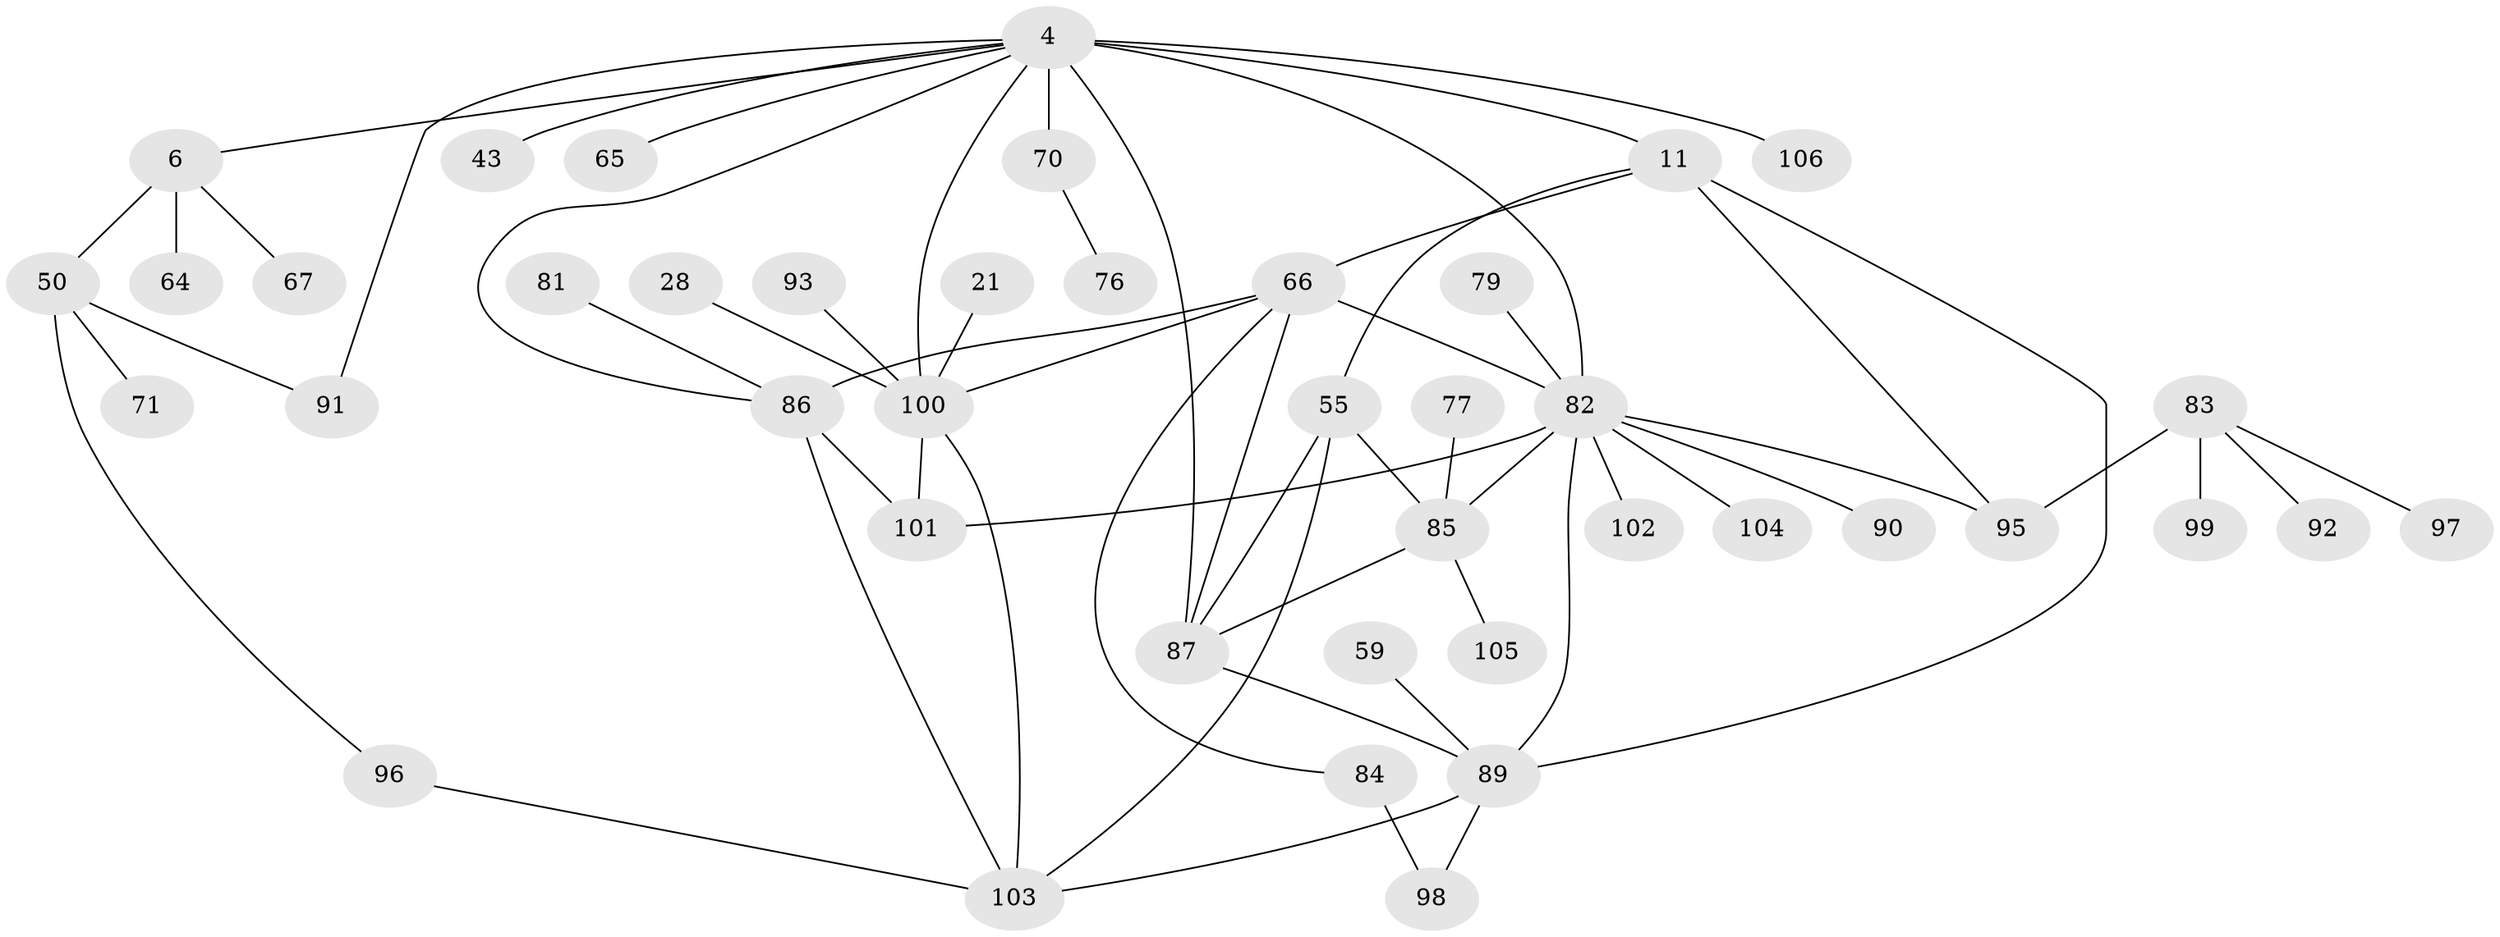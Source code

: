 // original degree distribution, {7: 0.04716981132075472, 8: 0.009433962264150943, 4: 0.12264150943396226, 3: 0.20754716981132076, 5: 0.04716981132075472, 2: 0.2641509433962264, 1: 0.3018867924528302}
// Generated by graph-tools (version 1.1) at 2025/46/03/04/25 21:46:03]
// undirected, 42 vertices, 59 edges
graph export_dot {
graph [start="1"]
  node [color=gray90,style=filled];
  4 [super="+1+3"];
  6;
  11;
  21;
  28;
  43;
  50 [super="+25"];
  55 [super="+49"];
  59;
  64;
  65 [super="+14"];
  66 [super="+42+52"];
  67;
  70 [super="+7+68"];
  71;
  76;
  77 [super="+75"];
  79;
  81;
  82 [super="+35+56"];
  83 [super="+54"];
  84;
  85 [super="+73"];
  86 [super="+12+19+46"];
  87 [super="+37+78+69+40"];
  89 [super="+38+48+31+30"];
  90;
  91 [super="+60"];
  92;
  93;
  95 [super="+27+13"];
  96 [super="+80"];
  97 [super="+62"];
  98 [super="+57"];
  99;
  100 [super="+8"];
  101 [super="+36+18+51+53"];
  102;
  103 [super="+94"];
  104;
  105;
  106;
  4 -- 100 [weight=2];
  4 -- 6;
  4 -- 43;
  4 -- 106;
  4 -- 11;
  4 -- 70 [weight=2];
  4 -- 82 [weight=3];
  4 -- 65;
  4 -- 86;
  4 -- 87;
  4 -- 91;
  6 -- 64;
  6 -- 67;
  6 -- 50 [weight=2];
  11 -- 55 [weight=2];
  11 -- 89;
  11 -- 66;
  11 -- 95 [weight=2];
  21 -- 100;
  28 -- 100;
  50 -- 71;
  50 -- 96;
  50 -- 91;
  55 -- 85 [weight=2];
  55 -- 87;
  55 -- 103;
  59 -- 89;
  66 -- 82;
  66 -- 84;
  66 -- 86 [weight=2];
  66 -- 87;
  66 -- 100;
  70 -- 76;
  77 -- 85;
  79 -- 82;
  81 -- 86;
  82 -- 104;
  82 -- 85 [weight=3];
  82 -- 102;
  82 -- 89;
  82 -- 90;
  82 -- 101;
  82 -- 95;
  83 -- 92;
  83 -- 99;
  83 -- 95 [weight=2];
  83 -- 97;
  84 -- 98 [weight=2];
  85 -- 105;
  85 -- 87;
  86 -- 101;
  86 -- 103;
  87 -- 89;
  89 -- 98 [weight=2];
  89 -- 103;
  93 -- 100;
  96 -- 103;
  100 -- 101;
  100 -- 103;
}
